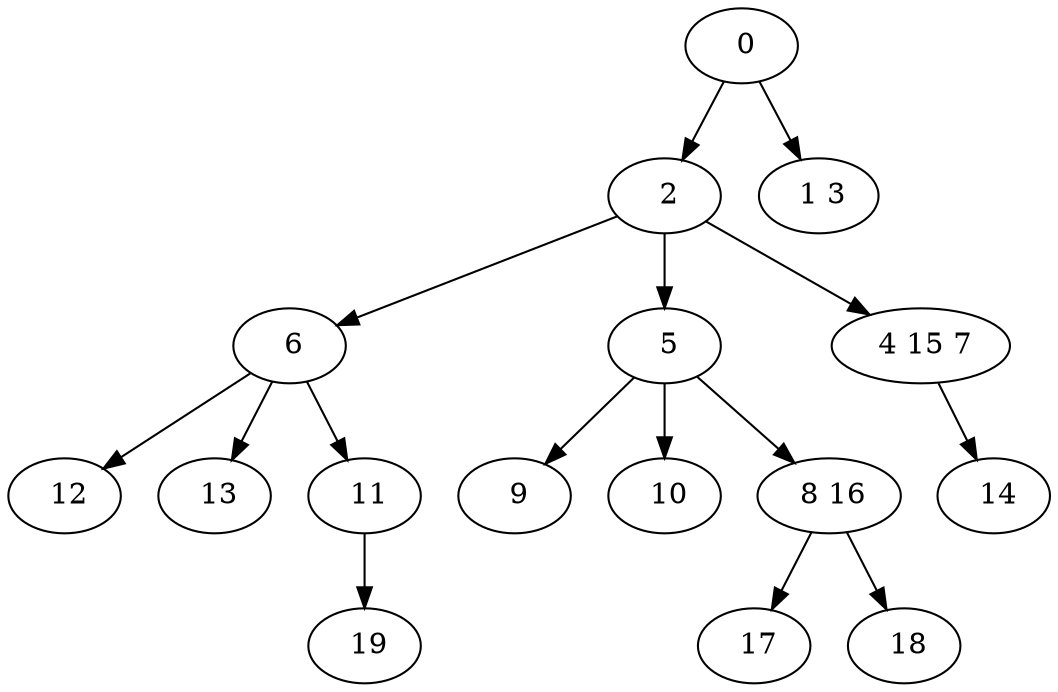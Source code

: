 digraph mytree {
" 0" -> " 2";
" 0" -> " 1 3";
" 2" -> " 6";
" 2" -> " 5";
" 2" -> " 4 15 7";
" 1 3";
" 6" -> " 12";
" 6" -> " 13";
" 6" -> " 11";
" 5" -> " 9";
" 5" -> " 10";
" 5" -> " 8 16";
" 4 15 7" -> " 14";
" 9";
" 10";
" 8 16" -> " 17";
" 8 16" -> " 18";
" 12";
" 13";
" 19";
" 11" -> " 19";
" 17";
" 14";
" 18";
}
